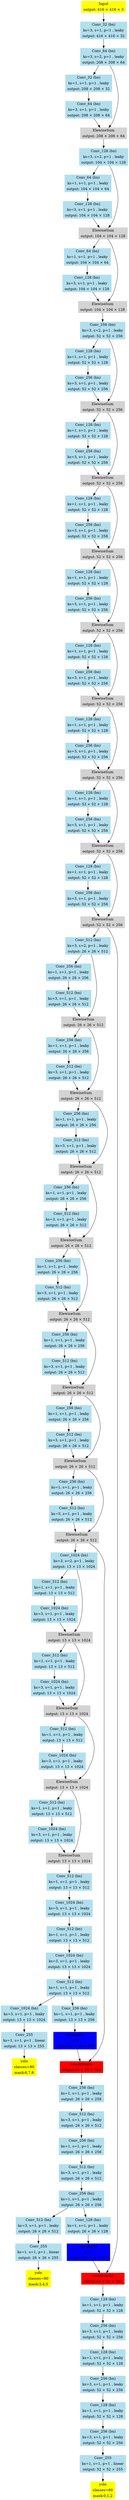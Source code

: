 digraph yolov3 {
	node [color=yellow shape=record style=filled]
	Input [label="{ Input |output: 416 × 416 × 3}"]
	node [color=lightblue2 shape=record style=filled]
	l_1 [label="{ Conv_32 (bn)|{ks=3, s=1, p=1 , leaky}| output: 416 × 416 × 32}"]
	node [color=lightblue2 shape=record style=filled]
	l_2 [label="{ Conv_64 (bn)|{ks=3, s=2, p=1 , leaky}| output: 208 × 208 × 64}"]
	node [color=lightblue2 shape=record style=filled]
	l_3 [label="{ Conv_32 (bn)|{ks=1, s=1, p=1 , leaky}| output: 208 × 208 × 32}"]
	node [color=lightblue2 shape=record style=filled]
	l_4 [label="{ Conv_64 (bn)|{ks=3, s=1, p=1 , leaky}| output: 208 × 208 × 64}"]
	node [color=lightgrey shape=record style=filled]
	l_5 [label="{ElewiseSum|output: 208 × 208 × 64}"]
	node [color=lightblue2 shape=record style=filled]
	l_6 [label="{ Conv_128 (bn)|{ks=3, s=2, p=1 , leaky}| output: 104 × 104 × 128}"]
	node [color=lightblue2 shape=record style=filled]
	l_7 [label="{ Conv_64 (bn)|{ks=1, s=1, p=1 , leaky}| output: 104 × 104 × 64}"]
	node [color=lightblue2 shape=record style=filled]
	l_8 [label="{ Conv_128 (bn)|{ks=3, s=1, p=1 , leaky}| output: 104 × 104 × 128}"]
	node [color=lightgrey shape=record style=filled]
	l_9 [label="{ElewiseSum|output: 104 × 104 × 128}"]
	node [color=lightblue2 shape=record style=filled]
	l_10 [label="{ Conv_64 (bn)|{ks=1, s=1, p=1 , leaky}| output: 104 × 104 × 64}"]
	node [color=lightblue2 shape=record style=filled]
	l_11 [label="{ Conv_128 (bn)|{ks=3, s=1, p=1 , leaky}| output: 104 × 104 × 128}"]
	node [color=lightgrey shape=record style=filled]
	l_12 [label="{ElewiseSum|output: 104 × 104 × 128}"]
	node [color=lightblue2 shape=record style=filled]
	l_13 [label="{ Conv_256 (bn)|{ks=3, s=2, p=1 , leaky}| output: 52 × 52 × 256}"]
	node [color=lightblue2 shape=record style=filled]
	l_14 [label="{ Conv_128 (bn)|{ks=1, s=1, p=1 , leaky}| output: 52 × 52 × 128}"]
	node [color=lightblue2 shape=record style=filled]
	l_15 [label="{ Conv_256 (bn)|{ks=3, s=1, p=1 , leaky}| output: 52 × 52 × 256}"]
	node [color=lightgrey shape=record style=filled]
	l_16 [label="{ElewiseSum|output: 52 × 52 × 256}"]
	node [color=lightblue2 shape=record style=filled]
	l_17 [label="{ Conv_128 (bn)|{ks=1, s=1, p=1 , leaky}| output: 52 × 52 × 128}"]
	node [color=lightblue2 shape=record style=filled]
	l_18 [label="{ Conv_256 (bn)|{ks=3, s=1, p=1 , leaky}| output: 52 × 52 × 256}"]
	node [color=lightgrey shape=record style=filled]
	l_19 [label="{ElewiseSum|output: 52 × 52 × 256}"]
	node [color=lightblue2 shape=record style=filled]
	l_20 [label="{ Conv_128 (bn)|{ks=1, s=1, p=1 , leaky}| output: 52 × 52 × 128}"]
	node [color=lightblue2 shape=record style=filled]
	l_21 [label="{ Conv_256 (bn)|{ks=3, s=1, p=1 , leaky}| output: 52 × 52 × 256}"]
	node [color=lightgrey shape=record style=filled]
	l_22 [label="{ElewiseSum|output: 52 × 52 × 256}"]
	node [color=lightblue2 shape=record style=filled]
	l_23 [label="{ Conv_128 (bn)|{ks=1, s=1, p=1 , leaky}| output: 52 × 52 × 128}"]
	node [color=lightblue2 shape=record style=filled]
	l_24 [label="{ Conv_256 (bn)|{ks=3, s=1, p=1 , leaky}| output: 52 × 52 × 256}"]
	node [color=lightgrey shape=record style=filled]
	l_25 [label="{ElewiseSum|output: 52 × 52 × 256}"]
	node [color=lightblue2 shape=record style=filled]
	l_26 [label="{ Conv_128 (bn)|{ks=1, s=1, p=1 , leaky}| output: 52 × 52 × 128}"]
	node [color=lightblue2 shape=record style=filled]
	l_27 [label="{ Conv_256 (bn)|{ks=3, s=1, p=1 , leaky}| output: 52 × 52 × 256}"]
	node [color=lightgrey shape=record style=filled]
	l_28 [label="{ElewiseSum|output: 52 × 52 × 256}"]
	node [color=lightblue2 shape=record style=filled]
	l_29 [label="{ Conv_128 (bn)|{ks=1, s=1, p=1 , leaky}| output: 52 × 52 × 128}"]
	node [color=lightblue2 shape=record style=filled]
	l_30 [label="{ Conv_256 (bn)|{ks=3, s=1, p=1 , leaky}| output: 52 × 52 × 256}"]
	node [color=lightgrey shape=record style=filled]
	l_31 [label="{ElewiseSum|output: 52 × 52 × 256}"]
	node [color=lightblue2 shape=record style=filled]
	l_32 [label="{ Conv_128 (bn)|{ks=1, s=1, p=1 , leaky}| output: 52 × 52 × 128}"]
	node [color=lightblue2 shape=record style=filled]
	l_33 [label="{ Conv_256 (bn)|{ks=3, s=1, p=1 , leaky}| output: 52 × 52 × 256}"]
	node [color=lightgrey shape=record style=filled]
	l_34 [label="{ElewiseSum|output: 52 × 52 × 256}"]
	node [color=lightblue2 shape=record style=filled]
	l_35 [label="{ Conv_128 (bn)|{ks=1, s=1, p=1 , leaky}| output: 52 × 52 × 128}"]
	node [color=lightblue2 shape=record style=filled]
	l_36 [label="{ Conv_256 (bn)|{ks=3, s=1, p=1 , leaky}| output: 52 × 52 × 256}"]
	node [color=lightgrey shape=record style=filled]
	l_37 [label="{ElewiseSum|output: 52 × 52 × 256}"]
	node [color=lightblue2 shape=record style=filled]
	l_38 [label="{ Conv_512 (bn)|{ks=3, s=2, p=1 , leaky}| output: 26 × 26 × 512}"]
	node [color=lightblue2 shape=record style=filled]
	l_39 [label="{ Conv_256 (bn)|{ks=1, s=1, p=1 , leaky}| output: 26 × 26 × 256}"]
	node [color=lightblue2 shape=record style=filled]
	l_40 [label="{ Conv_512 (bn)|{ks=3, s=1, p=1 , leaky}| output: 26 × 26 × 512}"]
	node [color=lightgrey shape=record style=filled]
	l_41 [label="{ElewiseSum|output: 26 × 26 × 512}"]
	node [color=lightblue2 shape=record style=filled]
	l_42 [label="{ Conv_256 (bn)|{ks=1, s=1, p=1 , leaky}| output: 26 × 26 × 256}"]
	node [color=lightblue2 shape=record style=filled]
	l_43 [label="{ Conv_512 (bn)|{ks=3, s=1, p=1 , leaky}| output: 26 × 26 × 512}"]
	node [color=lightgrey shape=record style=filled]
	l_44 [label="{ElewiseSum|output: 26 × 26 × 512}"]
	node [color=lightblue2 shape=record style=filled]
	l_45 [label="{ Conv_256 (bn)|{ks=1, s=1, p=1 , leaky}| output: 26 × 26 × 256}"]
	node [color=lightblue2 shape=record style=filled]
	l_46 [label="{ Conv_512 (bn)|{ks=3, s=1, p=1 , leaky}| output: 26 × 26 × 512}"]
	node [color=lightgrey shape=record style=filled]
	l_47 [label="{ElewiseSum|output: 26 × 26 × 512}"]
	node [color=lightblue2 shape=record style=filled]
	l_48 [label="{ Conv_256 (bn)|{ks=1, s=1, p=1 , leaky}| output: 26 × 26 × 256}"]
	node [color=lightblue2 shape=record style=filled]
	l_49 [label="{ Conv_512 (bn)|{ks=3, s=1, p=1 , leaky}| output: 26 × 26 × 512}"]
	node [color=lightgrey shape=record style=filled]
	l_50 [label="{ElewiseSum|output: 26 × 26 × 512}"]
	node [color=lightblue2 shape=record style=filled]
	l_51 [label="{ Conv_256 (bn)|{ks=1, s=1, p=1 , leaky}| output: 26 × 26 × 256}"]
	node [color=lightblue2 shape=record style=filled]
	l_52 [label="{ Conv_512 (bn)|{ks=3, s=1, p=1 , leaky}| output: 26 × 26 × 512}"]
	node [color=lightgrey shape=record style=filled]
	l_53 [label="{ElewiseSum|output: 26 × 26 × 512}"]
	node [color=lightblue2 shape=record style=filled]
	l_54 [label="{ Conv_256 (bn)|{ks=1, s=1, p=1 , leaky}| output: 26 × 26 × 256}"]
	node [color=lightblue2 shape=record style=filled]
	l_55 [label="{ Conv_512 (bn)|{ks=3, s=1, p=1 , leaky}| output: 26 × 26 × 512}"]
	node [color=lightgrey shape=record style=filled]
	l_56 [label="{ElewiseSum|output: 26 × 26 × 512}"]
	node [color=lightblue2 shape=record style=filled]
	l_57 [label="{ Conv_256 (bn)|{ks=1, s=1, p=1 , leaky}| output: 26 × 26 × 256}"]
	node [color=lightblue2 shape=record style=filled]
	l_58 [label="{ Conv_512 (bn)|{ks=3, s=1, p=1 , leaky}| output: 26 × 26 × 512}"]
	node [color=lightgrey shape=record style=filled]
	l_59 [label="{ElewiseSum|output: 26 × 26 × 512}"]
	node [color=lightblue2 shape=record style=filled]
	l_60 [label="{ Conv_256 (bn)|{ks=1, s=1, p=1 , leaky}| output: 26 × 26 × 256}"]
	node [color=lightblue2 shape=record style=filled]
	l_61 [label="{ Conv_512 (bn)|{ks=3, s=1, p=1 , leaky}| output: 26 × 26 × 512}"]
	node [color=lightgrey shape=record style=filled]
	l_62 [label="{ElewiseSum|output: 26 × 26 × 512}"]
	node [color=lightblue2 shape=record style=filled]
	l_63 [label="{ Conv_1024 (bn)|{ks=3, s=2, p=1 , leaky}| output: 13 × 13 × 1024}"]
	node [color=lightblue2 shape=record style=filled]
	l_64 [label="{ Conv_512 (bn)|{ks=1, s=1, p=1 , leaky}| output: 13 × 13 × 512}"]
	node [color=lightblue2 shape=record style=filled]
	l_65 [label="{ Conv_1024 (bn)|{ks=3, s=1, p=1 , leaky}| output: 13 × 13 × 1024}"]
	node [color=lightgrey shape=record style=filled]
	l_66 [label="{ElewiseSum|output: 13 × 13 × 1024}"]
	node [color=lightblue2 shape=record style=filled]
	l_67 [label="{ Conv_512 (bn)|{ks=1, s=1, p=1 , leaky}| output: 13 × 13 × 512}"]
	node [color=lightblue2 shape=record style=filled]
	l_68 [label="{ Conv_1024 (bn)|{ks=3, s=1, p=1 , leaky}| output: 13 × 13 × 1024}"]
	node [color=lightgrey shape=record style=filled]
	l_69 [label="{ElewiseSum|output: 13 × 13 × 1024}"]
	node [color=lightblue2 shape=record style=filled]
	l_70 [label="{ Conv_512 (bn)|{ks=1, s=1, p=1 , leaky}| output: 13 × 13 × 512}"]
	node [color=lightblue2 shape=record style=filled]
	l_71 [label="{ Conv_1024 (bn)|{ks=3, s=1, p=1 , leaky}| output: 13 × 13 × 1024}"]
	node [color=lightgrey shape=record style=filled]
	l_72 [label="{ElewiseSum|output: 13 × 13 × 1024}"]
	node [color=lightblue2 shape=record style=filled]
	l_73 [label="{ Conv_512 (bn)|{ks=1, s=1, p=1 , leaky}| output: 13 × 13 × 512}"]
	node [color=lightblue2 shape=record style=filled]
	l_74 [label="{ Conv_1024 (bn)|{ks=3, s=1, p=1 , leaky}| output: 13 × 13 × 1024}"]
	node [color=lightgrey shape=record style=filled]
	l_75 [label="{ElewiseSum|output: 13 × 13 × 1024}"]
	node [color=lightblue2 shape=record style=filled]
	l_76 [label="{ Conv_512 (bn)|{ks=1, s=1, p=1 , leaky}| output: 13 × 13 × 512}"]
	node [color=lightblue2 shape=record style=filled]
	l_77 [label="{ Conv_1024 (bn)|{ks=3, s=1, p=1 , leaky}| output: 13 × 13 × 1024}"]
	node [color=lightblue2 shape=record style=filled]
	l_78 [label="{ Conv_512 (bn)|{ks=1, s=1, p=1 , leaky}| output: 13 × 13 × 512}"]
	node [color=lightblue2 shape=record style=filled]
	l_79 [label="{ Conv_1024 (bn)|{ks=3, s=1, p=1 , leaky}| output: 13 × 13 × 1024}"]
	node [color=lightblue2 shape=record style=filled]
	l_80 [label="{ Conv_512 (bn)|{ks=1, s=1, p=1 , leaky}| output: 13 × 13 × 512}"]
	node [color=lightblue2 shape=record style=filled]
	l_81 [label="{ Conv_1024 (bn)|{ks=3, s=1, p=1 , leaky}| output: 13 × 13 × 1024}"]
	node [color=lightblue2 shape=record style=filled]
	l_82 [label="{ Conv_255 |{ks=1, s=1, p=1 , linear}| output: 13 × 13 × 255}"]
	node [color=yellow shape=record style=filled]
	l_83 [label="{yolo|classes=80|mask:6,7,8}"]
	node [color=lightblue2 shape=record style=filled]
	l_85 [label="{ Conv_256 (bn)|{ks=1, s=1, p=1 , leaky}| output: 13 × 13 × 256}"]
	node [color=blue shape=record style=filled]
	l_86 [label="{upsample|s=2|output:26 × 26 × 256}"]
	node [color=red shape=record style=filled]
	l_87 [label="{ concatenate|output:26 × 26 × 768}"]
	node [color=lightblue2 shape=record style=filled]
	l_88 [label="{ Conv_256 (bn)|{ks=1, s=1, p=1 , leaky}| output: 26 × 26 × 256}"]
	node [color=lightblue2 shape=record style=filled]
	l_89 [label="{ Conv_512 (bn)|{ks=3, s=1, p=1 , leaky}| output: 26 × 26 × 512}"]
	node [color=lightblue2 shape=record style=filled]
	l_90 [label="{ Conv_256 (bn)|{ks=1, s=1, p=1 , leaky}| output: 26 × 26 × 256}"]
	node [color=lightblue2 shape=record style=filled]
	l_91 [label="{ Conv_512 (bn)|{ks=3, s=1, p=1 , leaky}| output: 26 × 26 × 512}"]
	node [color=lightblue2 shape=record style=filled]
	l_92 [label="{ Conv_256 (bn)|{ks=1, s=1, p=1 , leaky}| output: 26 × 26 × 256}"]
	node [color=lightblue2 shape=record style=filled]
	l_93 [label="{ Conv_512 (bn)|{ks=3, s=1, p=1 , leaky}| output: 26 × 26 × 512}"]
	node [color=lightblue2 shape=record style=filled]
	l_94 [label="{ Conv_255 |{ks=1, s=1, p=1 , linear}| output: 26 × 26 × 255}"]
	node [color=yellow shape=record style=filled]
	l_95 [label="{yolo|classes=80|mask:3,4,5}"]
	node [color=lightblue2 shape=record style=filled]
	l_97 [label="{ Conv_128 (bn)|{ks=1, s=1, p=1 , leaky}| output: 26 × 26 × 128}"]
	node [color=blue shape=record style=filled]
	l_98 [label="{upsample|s=2|output:52 × 52 × 128}"]
	node [color=red shape=record style=filled]
	l_99 [label="{ concatenate|output:52 × 52 × 384}"]
	node [color=lightblue2 shape=record style=filled]
	l_100 [label="{ Conv_128 (bn)|{ks=1, s=1, p=1 , leaky}| output: 52 × 52 × 128}"]
	node [color=lightblue2 shape=record style=filled]
	l_101 [label="{ Conv_256 (bn)|{ks=3, s=1, p=1 , leaky}| output: 52 × 52 × 256}"]
	node [color=lightblue2 shape=record style=filled]
	l_102 [label="{ Conv_128 (bn)|{ks=1, s=1, p=1 , leaky}| output: 52 × 52 × 128}"]
	node [color=lightblue2 shape=record style=filled]
	l_103 [label="{ Conv_256 (bn)|{ks=3, s=1, p=1 , leaky}| output: 52 × 52 × 256}"]
	node [color=lightblue2 shape=record style=filled]
	l_104 [label="{ Conv_128 (bn)|{ks=1, s=1, p=1 , leaky}| output: 52 × 52 × 128}"]
	node [color=lightblue2 shape=record style=filled]
	l_105 [label="{ Conv_256 (bn)|{ks=3, s=1, p=1 , leaky}| output: 52 × 52 × 256}"]
	node [color=lightblue2 shape=record style=filled]
	l_106 [label="{ Conv_255 |{ks=1, s=1, p=1 , linear}| output: 52 × 52 × 255}"]
	node [color=yellow shape=record style=filled]
	l_107 [label="{yolo|classes=80|mask:0,1,2}"]
	Input -> l_1
	l_1 -> l_2
	l_2 -> l_3
	l_3 -> l_4
	l_2 -> l_5
	l_4 -> l_5
	l_5 -> l_6
	l_6 -> l_7
	l_7 -> l_8
	l_6 -> l_9
	l_8 -> l_9
	l_9 -> l_10
	l_10 -> l_11
	l_9 -> l_12
	l_11 -> l_12
	l_12 -> l_13
	l_13 -> l_14
	l_14 -> l_15
	l_13 -> l_16
	l_15 -> l_16
	l_16 -> l_17
	l_17 -> l_18
	l_16 -> l_19
	l_18 -> l_19
	l_19 -> l_20
	l_20 -> l_21
	l_19 -> l_22
	l_21 -> l_22
	l_22 -> l_23
	l_23 -> l_24
	l_22 -> l_25
	l_24 -> l_25
	l_25 -> l_26
	l_26 -> l_27
	l_25 -> l_28
	l_27 -> l_28
	l_28 -> l_29
	l_29 -> l_30
	l_28 -> l_31
	l_30 -> l_31
	l_31 -> l_32
	l_32 -> l_33
	l_31 -> l_34
	l_33 -> l_34
	l_34 -> l_35
	l_35 -> l_36
	l_34 -> l_37
	l_36 -> l_37
	l_37 -> l_38
	l_38 -> l_39
	l_39 -> l_40
	l_38 -> l_41
	l_40 -> l_41
	l_41 -> l_42
	l_42 -> l_43
	l_41 -> l_44
	l_43 -> l_44
	l_44 -> l_45
	l_45 -> l_46
	l_44 -> l_47
	l_46 -> l_47
	l_47 -> l_48
	l_48 -> l_49
	l_47 -> l_50
	l_49 -> l_50
	l_50 -> l_51
	l_51 -> l_52
	l_50 -> l_53
	l_52 -> l_53
	l_53 -> l_54
	l_54 -> l_55
	l_53 -> l_56
	l_55 -> l_56
	l_56 -> l_57
	l_57 -> l_58
	l_56 -> l_59
	l_58 -> l_59
	l_59 -> l_60
	l_60 -> l_61
	l_59 -> l_62
	l_61 -> l_62
	l_62 -> l_63
	l_63 -> l_64
	l_64 -> l_65
	l_63 -> l_66
	l_65 -> l_66
	l_66 -> l_67
	l_67 -> l_68
	l_66 -> l_69
	l_68 -> l_69
	l_69 -> l_70
	l_70 -> l_71
	l_69 -> l_72
	l_71 -> l_72
	l_72 -> l_73
	l_73 -> l_74
	l_72 -> l_75
	l_74 -> l_75
	l_75 -> l_76
	l_76 -> l_77
	l_77 -> l_78
	l_78 -> l_79
	l_79 -> l_80
	l_80 -> l_81
	l_81 -> l_82
	l_82 -> l_83
	l_80 -> l_85
	l_85 -> l_86
	l_86 -> l_87
	l_62 -> l_87
	l_87 -> l_88
	l_88 -> l_89
	l_89 -> l_90
	l_90 -> l_91
	l_91 -> l_92
	l_92 -> l_93
	l_93 -> l_94
	l_94 -> l_95
	l_92 -> l_97
	l_97 -> l_98
	l_98 -> l_99
	l_37 -> l_99
	l_99 -> l_100
	l_100 -> l_101
	l_101 -> l_102
	l_102 -> l_103
	l_103 -> l_104
	l_104 -> l_105
	l_105 -> l_106
	l_106 -> l_107
}
